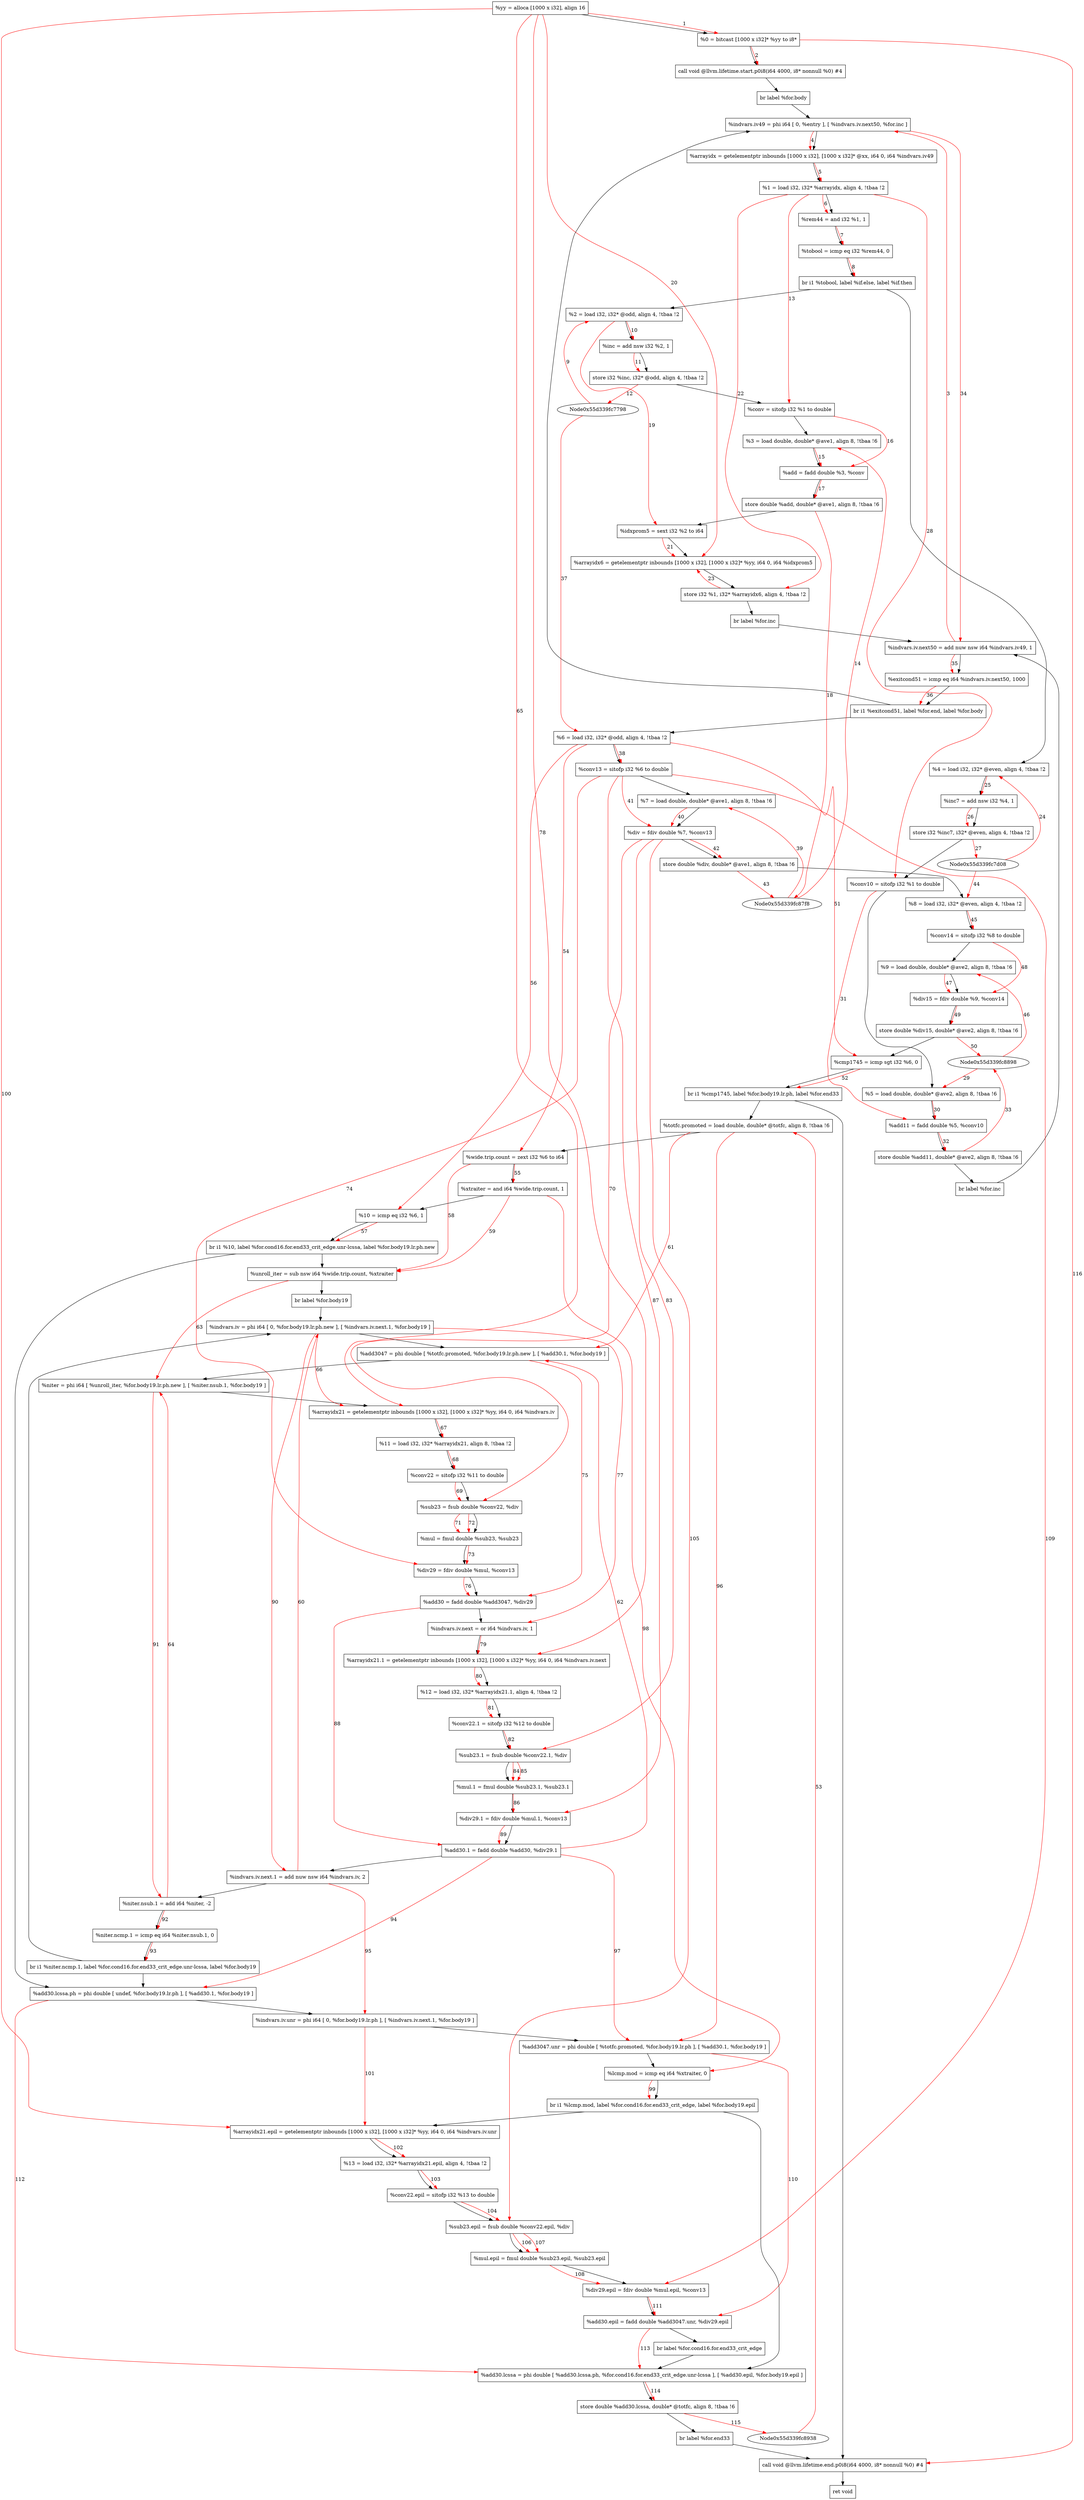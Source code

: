 digraph "CDFG for'Compute' function" {
	Node0x55d339fcd8f8[shape=record, label="  %yy = alloca [1000 x i32], align 16"]
	Node0x55d339fced78[shape=record, label="  %0 = bitcast [1000 x i32]* %yy to i8*"]
	Node0x55d339fcef38[shape=record, label="  call void @llvm.lifetime.start.p0i8(i64 4000, i8* nonnull %0) #4"]
	Node0x55d339fcf0a8[shape=record, label="  br label %for.body"]
	Node0x55d339fcf208[shape=record, label="  %indvars.iv49 = phi i64 [ 0, %entry ], [ %indvars.iv.next50, %for.inc ]"]
	Node0x55d339fcf2e8[shape=record, label="  %arrayidx = getelementptr inbounds [1000 x i32], [1000 x i32]* @xx, i64 0, i64 %indvars.iv49"]
	Node0x55d339fcf388[shape=record, label="  %1 = load i32, i32* %arrayidx, align 4, !tbaa !2"]
	Node0x55d339fd0360[shape=record, label="  %rem44 = and i32 %1, 1"]
	Node0x55d339fd03d0[shape=record, label="  %tobool = icmp eq i32 %rem44, 0"]
	Node0x55d339fd0618[shape=record, label="  br i1 %tobool, label %if.else, label %if.then"]
	Node0x55d339fd0588[shape=record, label="  %2 = load i32, i32* @odd, align 4, !tbaa !2"]
	Node0x55d339fd0cd0[shape=record, label="  %inc = add nsw i32 %2, 1"]
	Node0x55d339fd0d40[shape=record, label="  store i32 %inc, i32* @odd, align 4, !tbaa !2"]
	Node0x55d339fd0da8[shape=record, label="  %conv = sitofp i32 %1 to double"]
	Node0x55d339fd0e28[shape=record, label="  %3 = load double, double* @ave1, align 8, !tbaa !6"]
	Node0x55d339fd0fd0[shape=record, label="  %add = fadd double %3, %conv"]
	Node0x55d339fd1200[shape=record, label="  store double %add, double* @ave1, align 8, !tbaa !6"]
	Node0x55d339fd1878[shape=record, label="  %idxprom5 = sext i32 %2 to i64"]
	Node0x55d339fd1938[shape=record, label="  %arrayidx6 = getelementptr inbounds [1000 x i32], [1000 x i32]* %yy, i64 0, i64 %idxprom5"]
	Node0x55d339fd19f0[shape=record, label="  store i32 %1, i32* %arrayidx6, align 4, !tbaa !2"]
	Node0x55d339fd1a58[shape=record, label="  br label %for.inc"]
	Node0x55d339fd04b8[shape=record, label="  %4 = load i32, i32* @even, align 4, !tbaa !2"]
	Node0x55d339fd1b20[shape=record, label="  %inc7 = add nsw i32 %4, 1"]
	Node0x55d339fd1bb0[shape=record, label="  store i32 %inc7, i32* @even, align 4, !tbaa !2"]
	Node0x55d339fd1c18[shape=record, label="  %conv10 = sitofp i32 %1 to double"]
	Node0x55d339fd1c98[shape=record, label="  %5 = load double, double* @ave2, align 8, !tbaa !6"]
	Node0x55d339fd1d10[shape=record, label="  %add11 = fadd double %5, %conv10"]
	Node0x55d339fd1da0[shape=record, label="  store double %add11, double* @ave2, align 8, !tbaa !6"]
	Node0x55d339fd1e08[shape=record, label="  br label %for.inc"]
	Node0x55d339fd1e80[shape=record, label="  %indvars.iv.next50 = add nuw nsw i64 %indvars.iv49, 1"]
	Node0x55d339fd1f20[shape=record, label="  %exitcond51 = icmp eq i64 %indvars.iv.next50, 1000"]
	Node0x55d339fd1ff8[shape=record, label="  br i1 %exitcond51, label %for.end, label %for.body"]
	Node0x55d339fcf048[shape=record, label="  %6 = load i32, i32* @odd, align 4, !tbaa !2"]
	Node0x55d339fcf1b8[shape=record, label="  %conv13 = sitofp i32 %6 to double"]
	Node0x55d339fd2078[shape=record, label="  %7 = load double, double* @ave1, align 8, !tbaa !6"]
	Node0x55d339fd20f0[shape=record, label="  %div = fdiv double %7, %conv13"]
	Node0x55d339fd2180[shape=record, label="  store double %div, double* @ave1, align 8, !tbaa !6"]
	Node0x55d339fd21e8[shape=record, label="  %8 = load i32, i32* @even, align 4, !tbaa !2"]
	Node0x55d339fd22d8[shape=record, label="  %conv14 = sitofp i32 %8 to double"]
	Node0x55d339fd2358[shape=record, label="  %9 = load double, double* @ave2, align 8, !tbaa !6"]
	Node0x55d339fd23d0[shape=record, label="  %div15 = fdiv double %9, %conv14"]
	Node0x55d339fd2780[shape=record, label="  store double %div15, double* @ave2, align 8, !tbaa !6"]
	Node0x55d339fd2800[shape=record, label="  %cmp1745 = icmp sgt i32 %6, 0"]
	Node0x55d339fd2a08[shape=record, label="  br i1 %cmp1745, label %for.body19.lr.ph, label %for.end33"]
	Node0x55d339fd28a8[shape=record, label="  %totfc.promoted = load double, double* @totfc, align 8, !tbaa !6"]
	Node0x55d339fd2ac8[shape=record, label="  %wide.trip.count = zext i32 %6 to i64"]
	Node0x55d339fd2ba0[shape=record, label="  %xtraiter = and i64 %wide.trip.count, 1"]
	Node0x55d339fd2c10[shape=record, label="  %10 = icmp eq i32 %6, 1"]
	Node0x55d339fd2f28[shape=record, label="  br i1 %10, label %for.cond16.for.end33_crit_edge.unr-lcssa, label %for.body19.lr.ph.new"]
	Node0x55d339fd2fa0[shape=record, label="  %unroll_iter = sub nsw i64 %wide.trip.count, %xtraiter"]
	Node0x55d339fcceb8[shape=record, label="  br label %for.body19"]
	Node0x55d339fccf68[shape=record, label="  %indvars.iv = phi i64 [ 0, %for.body19.lr.ph.new ], [ %indvars.iv.next.1, %for.body19 ]"]
	Node0x55d339fcd0e8[shape=record, label="  %add3047 = phi double [ %totfc.promoted, %for.body19.lr.ph.new ], [ %add30.1, %for.body19 ]"]
	Node0x55d339fcd238[shape=record, label="  %niter = phi i64 [ %unroll_iter, %for.body19.lr.ph.new ], [ %niter.nsub.1, %for.body19 ]"]
	Node0x55d339fcd338[shape=record, label="  %arrayidx21 = getelementptr inbounds [1000 x i32], [1000 x i32]* %yy, i64 0, i64 %indvars.iv"]
	Node0x55d339fcd3d8[shape=record, label="  %11 = load i32, i32* %arrayidx21, align 8, !tbaa !2"]
	Node0x55d339fcd438[shape=record, label="  %conv22 = sitofp i32 %11 to double"]
	Node0x55d339fcd4d0[shape=record, label="  %sub23 = fsub double %conv22, %div"]
	Node0x55d339fcd560[shape=record, label="  %mul = fmul double %sub23, %sub23"]
	Node0x55d339fcd5f0[shape=record, label="  %div29 = fdiv double %mul, %conv13"]
	Node0x55d339fd40a0[shape=record, label="  %add30 = fadd double %add3047, %div29"]
	Node0x55d339fd4110[shape=record, label="  %indvars.iv.next = or i64 %indvars.iv, 1"]
	Node0x55d339fd41c8[shape=record, label="  %arrayidx21.1 = getelementptr inbounds [1000 x i32], [1000 x i32]* %yy, i64 0, i64 %indvars.iv.next"]
	Node0x55d339fd4238[shape=record, label="  %12 = load i32, i32* %arrayidx21.1, align 4, !tbaa !2"]
	Node0x55d339fd4298[shape=record, label="  %conv22.1 = sitofp i32 %12 to double"]
	Node0x55d339fd4340[shape=record, label="  %sub23.1 = fsub double %conv22.1, %div"]
	Node0x55d339fd43d0[shape=record, label="  %mul.1 = fmul double %sub23.1, %sub23.1"]
	Node0x55d339fd4a80[shape=record, label="  %div29.1 = fdiv double %mul.1, %conv13"]
	Node0x55d339fd4b10[shape=record, label="  %add30.1 = fadd double %add30, %div29.1"]
	Node0x55d339fd4b80[shape=record, label="  %indvars.iv.next.1 = add nuw nsw i64 %indvars.iv, 2"]
	Node0x55d339fd4bf0[shape=record, label="  %niter.nsub.1 = add i64 %niter, -2"]
	Node0x55d339fd4c60[shape=record, label="  %niter.ncmp.1 = icmp eq i64 %niter.nsub.1, 0"]
	Node0x55d339fd4d28[shape=record, label="  br i1 %niter.ncmp.1, label %for.cond16.for.end33_crit_edge.unr-lcssa, label %for.body19"]
	Node0x55d339fd4da8[shape=record, label="  %add30.lcssa.ph = phi double [ undef, %for.body19.lr.ph ], [ %add30.1, %for.body19 ]"]
	Node0x55d339fd4e78[shape=record, label="  %indvars.iv.unr = phi i64 [ 0, %for.body19.lr.ph ], [ %indvars.iv.next.1, %for.body19 ]"]
	Node0x55d339fd4f48[shape=record, label="  %add3047.unr = phi double [ %totfc.promoted, %for.body19.lr.ph ], [ %add30.1, %for.body19 ]"]
	Node0x55d339fd5010[shape=record, label="  %lcmp.mod = icmp eq i64 %xtraiter, 0"]
	Node0x55d339fd5198[shape=record, label="  br i1 %lcmp.mod, label %for.cond16.for.end33_crit_edge, label %for.body19.epil"]
	Node0x55d339fd5258[shape=record, label="  %arrayidx21.epil = getelementptr inbounds [1000 x i32], [1000 x i32]* %yy, i64 0, i64 %indvars.iv.unr"]
	Node0x55d339fcd1e8[shape=record, label="  %13 = load i32, i32* %arrayidx21.epil, align 4, !tbaa !2"]
	Node0x55d339fd2e98[shape=record, label="  %conv22.epil = sitofp i32 %13 to double"]
	Node0x55d339fd5310[shape=record, label="  %sub23.epil = fsub double %conv22.epil, %div"]
	Node0x55d339fd53b0[shape=record, label="  %mul.epil = fmul double %sub23.epil, %sub23.epil"]
	Node0x55d339fd5450[shape=record, label="  %div29.epil = fdiv double %mul.epil, %conv13"]
	Node0x55d339fd54f0[shape=record, label="  %add30.epil = fadd double %add3047.unr, %div29.epil"]
	Node0x55d339fcd098[shape=record, label="  br label %for.cond16.for.end33_crit_edge"]
	Node0x55d339fd55c8[shape=record, label="  %add30.lcssa = phi double [ %add30.lcssa.ph, %for.cond16.for.end33_crit_edge.unr-lcssa ], [ %add30.epil, %for.body19.epil ]"]
	Node0x55d339fd5690[shape=record, label="  store double %add30.lcssa, double* @totfc, align 8, !tbaa !6"]
	Node0x55d339fd2d48[shape=record, label="  br label %for.end33"]
	Node0x55d339fd5788[shape=record, label="  call void @llvm.lifetime.end.p0i8(i64 4000, i8* nonnull %0) #4"]
	Node0x55d339fd2c50[shape=record, label="  ret void"]
	Node0x55d339fcd8f8 -> Node0x55d339fced78
	Node0x55d339fced78 -> Node0x55d339fcef38
	Node0x55d339fcef38 -> Node0x55d339fcf0a8
	Node0x55d339fcf0a8 -> Node0x55d339fcf208
	Node0x55d339fcf208 -> Node0x55d339fcf2e8
	Node0x55d339fcf2e8 -> Node0x55d339fcf388
	Node0x55d339fcf388 -> Node0x55d339fd0360
	Node0x55d339fd0360 -> Node0x55d339fd03d0
	Node0x55d339fd03d0 -> Node0x55d339fd0618
	Node0x55d339fd0618 -> Node0x55d339fd04b8
	Node0x55d339fd0618 -> Node0x55d339fd0588
	Node0x55d339fd0588 -> Node0x55d339fd0cd0
	Node0x55d339fd0cd0 -> Node0x55d339fd0d40
	Node0x55d339fd0d40 -> Node0x55d339fd0da8
	Node0x55d339fd0da8 -> Node0x55d339fd0e28
	Node0x55d339fd0e28 -> Node0x55d339fd0fd0
	Node0x55d339fd0fd0 -> Node0x55d339fd1200
	Node0x55d339fd1200 -> Node0x55d339fd1878
	Node0x55d339fd1878 -> Node0x55d339fd1938
	Node0x55d339fd1938 -> Node0x55d339fd19f0
	Node0x55d339fd19f0 -> Node0x55d339fd1a58
	Node0x55d339fd1a58 -> Node0x55d339fd1e80
	Node0x55d339fd04b8 -> Node0x55d339fd1b20
	Node0x55d339fd1b20 -> Node0x55d339fd1bb0
	Node0x55d339fd1bb0 -> Node0x55d339fd1c18
	Node0x55d339fd1c18 -> Node0x55d339fd1c98
	Node0x55d339fd1c98 -> Node0x55d339fd1d10
	Node0x55d339fd1d10 -> Node0x55d339fd1da0
	Node0x55d339fd1da0 -> Node0x55d339fd1e08
	Node0x55d339fd1e08 -> Node0x55d339fd1e80
	Node0x55d339fd1e80 -> Node0x55d339fd1f20
	Node0x55d339fd1f20 -> Node0x55d339fd1ff8
	Node0x55d339fd1ff8 -> Node0x55d339fcf048
	Node0x55d339fd1ff8 -> Node0x55d339fcf208
	Node0x55d339fcf048 -> Node0x55d339fcf1b8
	Node0x55d339fcf1b8 -> Node0x55d339fd2078
	Node0x55d339fd2078 -> Node0x55d339fd20f0
	Node0x55d339fd20f0 -> Node0x55d339fd2180
	Node0x55d339fd2180 -> Node0x55d339fd21e8
	Node0x55d339fd21e8 -> Node0x55d339fd22d8
	Node0x55d339fd22d8 -> Node0x55d339fd2358
	Node0x55d339fd2358 -> Node0x55d339fd23d0
	Node0x55d339fd23d0 -> Node0x55d339fd2780
	Node0x55d339fd2780 -> Node0x55d339fd2800
	Node0x55d339fd2800 -> Node0x55d339fd2a08
	Node0x55d339fd2a08 -> Node0x55d339fd28a8
	Node0x55d339fd2a08 -> Node0x55d339fd5788
	Node0x55d339fd28a8 -> Node0x55d339fd2ac8
	Node0x55d339fd2ac8 -> Node0x55d339fd2ba0
	Node0x55d339fd2ba0 -> Node0x55d339fd2c10
	Node0x55d339fd2c10 -> Node0x55d339fd2f28
	Node0x55d339fd2f28 -> Node0x55d339fd4da8
	Node0x55d339fd2f28 -> Node0x55d339fd2fa0
	Node0x55d339fd2fa0 -> Node0x55d339fcceb8
	Node0x55d339fcceb8 -> Node0x55d339fccf68
	Node0x55d339fccf68 -> Node0x55d339fcd0e8
	Node0x55d339fcd0e8 -> Node0x55d339fcd238
	Node0x55d339fcd238 -> Node0x55d339fcd338
	Node0x55d339fcd338 -> Node0x55d339fcd3d8
	Node0x55d339fcd3d8 -> Node0x55d339fcd438
	Node0x55d339fcd438 -> Node0x55d339fcd4d0
	Node0x55d339fcd4d0 -> Node0x55d339fcd560
	Node0x55d339fcd560 -> Node0x55d339fcd5f0
	Node0x55d339fcd5f0 -> Node0x55d339fd40a0
	Node0x55d339fd40a0 -> Node0x55d339fd4110
	Node0x55d339fd4110 -> Node0x55d339fd41c8
	Node0x55d339fd41c8 -> Node0x55d339fd4238
	Node0x55d339fd4238 -> Node0x55d339fd4298
	Node0x55d339fd4298 -> Node0x55d339fd4340
	Node0x55d339fd4340 -> Node0x55d339fd43d0
	Node0x55d339fd43d0 -> Node0x55d339fd4a80
	Node0x55d339fd4a80 -> Node0x55d339fd4b10
	Node0x55d339fd4b10 -> Node0x55d339fd4b80
	Node0x55d339fd4b80 -> Node0x55d339fd4bf0
	Node0x55d339fd4bf0 -> Node0x55d339fd4c60
	Node0x55d339fd4c60 -> Node0x55d339fd4d28
	Node0x55d339fd4d28 -> Node0x55d339fd4da8
	Node0x55d339fd4d28 -> Node0x55d339fccf68
	Node0x55d339fd4da8 -> Node0x55d339fd4e78
	Node0x55d339fd4e78 -> Node0x55d339fd4f48
	Node0x55d339fd4f48 -> Node0x55d339fd5010
	Node0x55d339fd5010 -> Node0x55d339fd5198
	Node0x55d339fd5198 -> Node0x55d339fd55c8
	Node0x55d339fd5198 -> Node0x55d339fd5258
	Node0x55d339fd5258 -> Node0x55d339fcd1e8
	Node0x55d339fcd1e8 -> Node0x55d339fd2e98
	Node0x55d339fd2e98 -> Node0x55d339fd5310
	Node0x55d339fd5310 -> Node0x55d339fd53b0
	Node0x55d339fd53b0 -> Node0x55d339fd5450
	Node0x55d339fd5450 -> Node0x55d339fd54f0
	Node0x55d339fd54f0 -> Node0x55d339fcd098
	Node0x55d339fcd098 -> Node0x55d339fd55c8
	Node0x55d339fd55c8 -> Node0x55d339fd5690
	Node0x55d339fd5690 -> Node0x55d339fd2d48
	Node0x55d339fd2d48 -> Node0x55d339fd5788
	Node0x55d339fd5788 -> Node0x55d339fd2c50
edge [color=red]
	Node0x55d339fcd8f8 -> Node0x55d339fced78[label="1"]
	Node0x55d339fced78 -> Node0x55d339fcef38[label="2"]
	Node0x55d339fd1e80 -> Node0x55d339fcf208[label="3"]
	Node0x55d339fcf208 -> Node0x55d339fcf2e8[label="4"]
	Node0x55d339fcf2e8 -> Node0x55d339fcf388[label="5"]
	Node0x55d339fcf388 -> Node0x55d339fd0360[label="6"]
	Node0x55d339fd0360 -> Node0x55d339fd03d0[label="7"]
	Node0x55d339fd03d0 -> Node0x55d339fd0618[label="8"]
	Node0x55d339fc7798 -> Node0x55d339fd0588[label="9"]
	Node0x55d339fd0588 -> Node0x55d339fd0cd0[label="10"]
	Node0x55d339fd0cd0 -> Node0x55d339fd0d40[label="11"]
	Node0x55d339fd0d40 -> Node0x55d339fc7798[label="12"]
	Node0x55d339fcf388 -> Node0x55d339fd0da8[label="13"]
	Node0x55d339fc87f8 -> Node0x55d339fd0e28[label="14"]
	Node0x55d339fd0e28 -> Node0x55d339fd0fd0[label="15"]
	Node0x55d339fd0da8 -> Node0x55d339fd0fd0[label="16"]
	Node0x55d339fd0fd0 -> Node0x55d339fd1200[label="17"]
	Node0x55d339fd1200 -> Node0x55d339fc87f8[label="18"]
	Node0x55d339fd0588 -> Node0x55d339fd1878[label="19"]
	Node0x55d339fcd8f8 -> Node0x55d339fd1938[label="20"]
	Node0x55d339fd1878 -> Node0x55d339fd1938[label="21"]
	Node0x55d339fcf388 -> Node0x55d339fd19f0[label="22"]
	Node0x55d339fd19f0 -> Node0x55d339fd1938[label="23"]
	Node0x55d339fc7d08 -> Node0x55d339fd04b8[label="24"]
	Node0x55d339fd04b8 -> Node0x55d339fd1b20[label="25"]
	Node0x55d339fd1b20 -> Node0x55d339fd1bb0[label="26"]
	Node0x55d339fd1bb0 -> Node0x55d339fc7d08[label="27"]
	Node0x55d339fcf388 -> Node0x55d339fd1c18[label="28"]
	Node0x55d339fc8898 -> Node0x55d339fd1c98[label="29"]
	Node0x55d339fd1c98 -> Node0x55d339fd1d10[label="30"]
	Node0x55d339fd1c18 -> Node0x55d339fd1d10[label="31"]
	Node0x55d339fd1d10 -> Node0x55d339fd1da0[label="32"]
	Node0x55d339fd1da0 -> Node0x55d339fc8898[label="33"]
	Node0x55d339fcf208 -> Node0x55d339fd1e80[label="34"]
	Node0x55d339fd1e80 -> Node0x55d339fd1f20[label="35"]
	Node0x55d339fd1f20 -> Node0x55d339fd1ff8[label="36"]
	Node0x55d339fc7798 -> Node0x55d339fcf048[label="37"]
	Node0x55d339fcf048 -> Node0x55d339fcf1b8[label="38"]
	Node0x55d339fc87f8 -> Node0x55d339fd2078[label="39"]
	Node0x55d339fd2078 -> Node0x55d339fd20f0[label="40"]
	Node0x55d339fcf1b8 -> Node0x55d339fd20f0[label="41"]
	Node0x55d339fd20f0 -> Node0x55d339fd2180[label="42"]
	Node0x55d339fd2180 -> Node0x55d339fc87f8[label="43"]
	Node0x55d339fc7d08 -> Node0x55d339fd21e8[label="44"]
	Node0x55d339fd21e8 -> Node0x55d339fd22d8[label="45"]
	Node0x55d339fc8898 -> Node0x55d339fd2358[label="46"]
	Node0x55d339fd2358 -> Node0x55d339fd23d0[label="47"]
	Node0x55d339fd22d8 -> Node0x55d339fd23d0[label="48"]
	Node0x55d339fd23d0 -> Node0x55d339fd2780[label="49"]
	Node0x55d339fd2780 -> Node0x55d339fc8898[label="50"]
	Node0x55d339fcf048 -> Node0x55d339fd2800[label="51"]
	Node0x55d339fd2800 -> Node0x55d339fd2a08[label="52"]
	Node0x55d339fc8938 -> Node0x55d339fd28a8[label="53"]
	Node0x55d339fcf048 -> Node0x55d339fd2ac8[label="54"]
	Node0x55d339fd2ac8 -> Node0x55d339fd2ba0[label="55"]
	Node0x55d339fcf048 -> Node0x55d339fd2c10[label="56"]
	Node0x55d339fd2c10 -> Node0x55d339fd2f28[label="57"]
	Node0x55d339fd2ac8 -> Node0x55d339fd2fa0[label="58"]
	Node0x55d339fd2ba0 -> Node0x55d339fd2fa0[label="59"]
	Node0x55d339fd4b80 -> Node0x55d339fccf68[label="60"]
	Node0x55d339fd28a8 -> Node0x55d339fcd0e8[label="61"]
	Node0x55d339fd4b10 -> Node0x55d339fcd0e8[label="62"]
	Node0x55d339fd2fa0 -> Node0x55d339fcd238[label="63"]
	Node0x55d339fd4bf0 -> Node0x55d339fcd238[label="64"]
	Node0x55d339fcd8f8 -> Node0x55d339fcd338[label="65"]
	Node0x55d339fccf68 -> Node0x55d339fcd338[label="66"]
	Node0x55d339fcd338 -> Node0x55d339fcd3d8[label="67"]
	Node0x55d339fcd3d8 -> Node0x55d339fcd438[label="68"]
	Node0x55d339fcd438 -> Node0x55d339fcd4d0[label="69"]
	Node0x55d339fd20f0 -> Node0x55d339fcd4d0[label="70"]
	Node0x55d339fcd4d0 -> Node0x55d339fcd560[label="71"]
	Node0x55d339fcd4d0 -> Node0x55d339fcd560[label="72"]
	Node0x55d339fcd560 -> Node0x55d339fcd5f0[label="73"]
	Node0x55d339fcf1b8 -> Node0x55d339fcd5f0[label="74"]
	Node0x55d339fcd0e8 -> Node0x55d339fd40a0[label="75"]
	Node0x55d339fcd5f0 -> Node0x55d339fd40a0[label="76"]
	Node0x55d339fccf68 -> Node0x55d339fd4110[label="77"]
	Node0x55d339fcd8f8 -> Node0x55d339fd41c8[label="78"]
	Node0x55d339fd4110 -> Node0x55d339fd41c8[label="79"]
	Node0x55d339fd41c8 -> Node0x55d339fd4238[label="80"]
	Node0x55d339fd4238 -> Node0x55d339fd4298[label="81"]
	Node0x55d339fd4298 -> Node0x55d339fd4340[label="82"]
	Node0x55d339fd20f0 -> Node0x55d339fd4340[label="83"]
	Node0x55d339fd4340 -> Node0x55d339fd43d0[label="84"]
	Node0x55d339fd4340 -> Node0x55d339fd43d0[label="85"]
	Node0x55d339fd43d0 -> Node0x55d339fd4a80[label="86"]
	Node0x55d339fcf1b8 -> Node0x55d339fd4a80[label="87"]
	Node0x55d339fd40a0 -> Node0x55d339fd4b10[label="88"]
	Node0x55d339fd4a80 -> Node0x55d339fd4b10[label="89"]
	Node0x55d339fccf68 -> Node0x55d339fd4b80[label="90"]
	Node0x55d339fcd238 -> Node0x55d339fd4bf0[label="91"]
	Node0x55d339fd4bf0 -> Node0x55d339fd4c60[label="92"]
	Node0x55d339fd4c60 -> Node0x55d339fd4d28[label="93"]
	Node0x55d339fd4b10 -> Node0x55d339fd4da8[label="94"]
	Node0x55d339fd4b80 -> Node0x55d339fd4e78[label="95"]
	Node0x55d339fd28a8 -> Node0x55d339fd4f48[label="96"]
	Node0x55d339fd4b10 -> Node0x55d339fd4f48[label="97"]
	Node0x55d339fd2ba0 -> Node0x55d339fd5010[label="98"]
	Node0x55d339fd5010 -> Node0x55d339fd5198[label="99"]
	Node0x55d339fcd8f8 -> Node0x55d339fd5258[label="100"]
	Node0x55d339fd4e78 -> Node0x55d339fd5258[label="101"]
	Node0x55d339fd5258 -> Node0x55d339fcd1e8[label="102"]
	Node0x55d339fcd1e8 -> Node0x55d339fd2e98[label="103"]
	Node0x55d339fd2e98 -> Node0x55d339fd5310[label="104"]
	Node0x55d339fd20f0 -> Node0x55d339fd5310[label="105"]
	Node0x55d339fd5310 -> Node0x55d339fd53b0[label="106"]
	Node0x55d339fd5310 -> Node0x55d339fd53b0[label="107"]
	Node0x55d339fd53b0 -> Node0x55d339fd5450[label="108"]
	Node0x55d339fcf1b8 -> Node0x55d339fd5450[label="109"]
	Node0x55d339fd4f48 -> Node0x55d339fd54f0[label="110"]
	Node0x55d339fd5450 -> Node0x55d339fd54f0[label="111"]
	Node0x55d339fd4da8 -> Node0x55d339fd55c8[label="112"]
	Node0x55d339fd54f0 -> Node0x55d339fd55c8[label="113"]
	Node0x55d339fd55c8 -> Node0x55d339fd5690[label="114"]
	Node0x55d339fd5690 -> Node0x55d339fc8938[label="115"]
	Node0x55d339fced78 -> Node0x55d339fd5788[label="116"]
}
